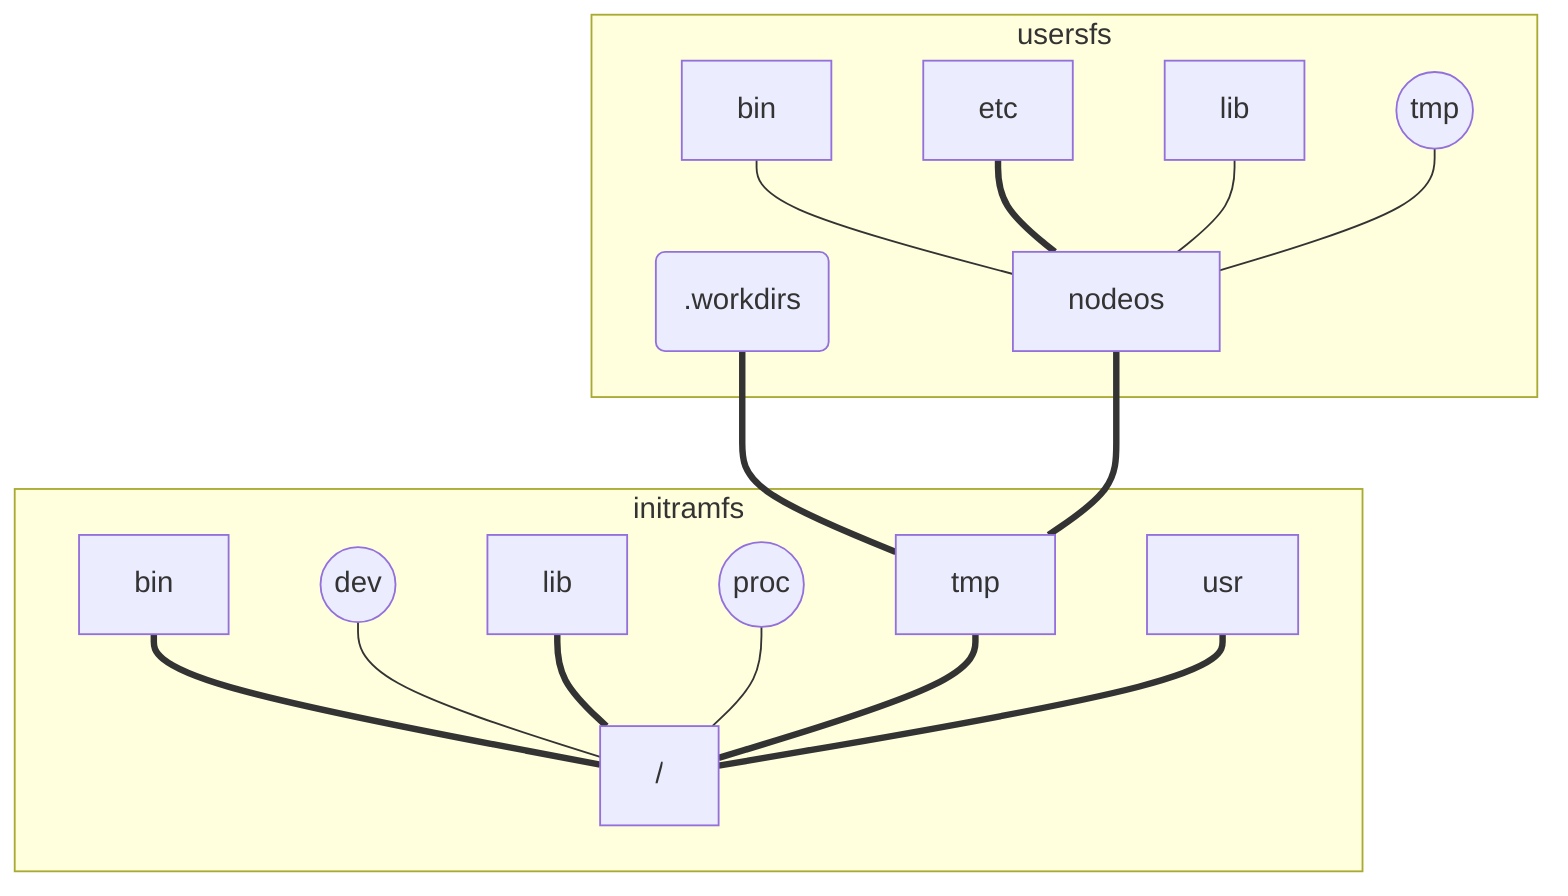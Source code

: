 graph BT
  subgraph initramfs
    / === ibin[bin]
    / --- DEV((dev))
    / === ilib[lib]
    / --- proc((proc))
    / === tmp
    / === usr
  end

  subgraph usersfs
    tmp === workdirs(.workdirs)
    tmp === nodeos

    nodeos --- nbin[bin]
    nodeos === netc[etc]
    nodeos --- nlib[lib]
    nodeos --- ntmp((tmp))
  end